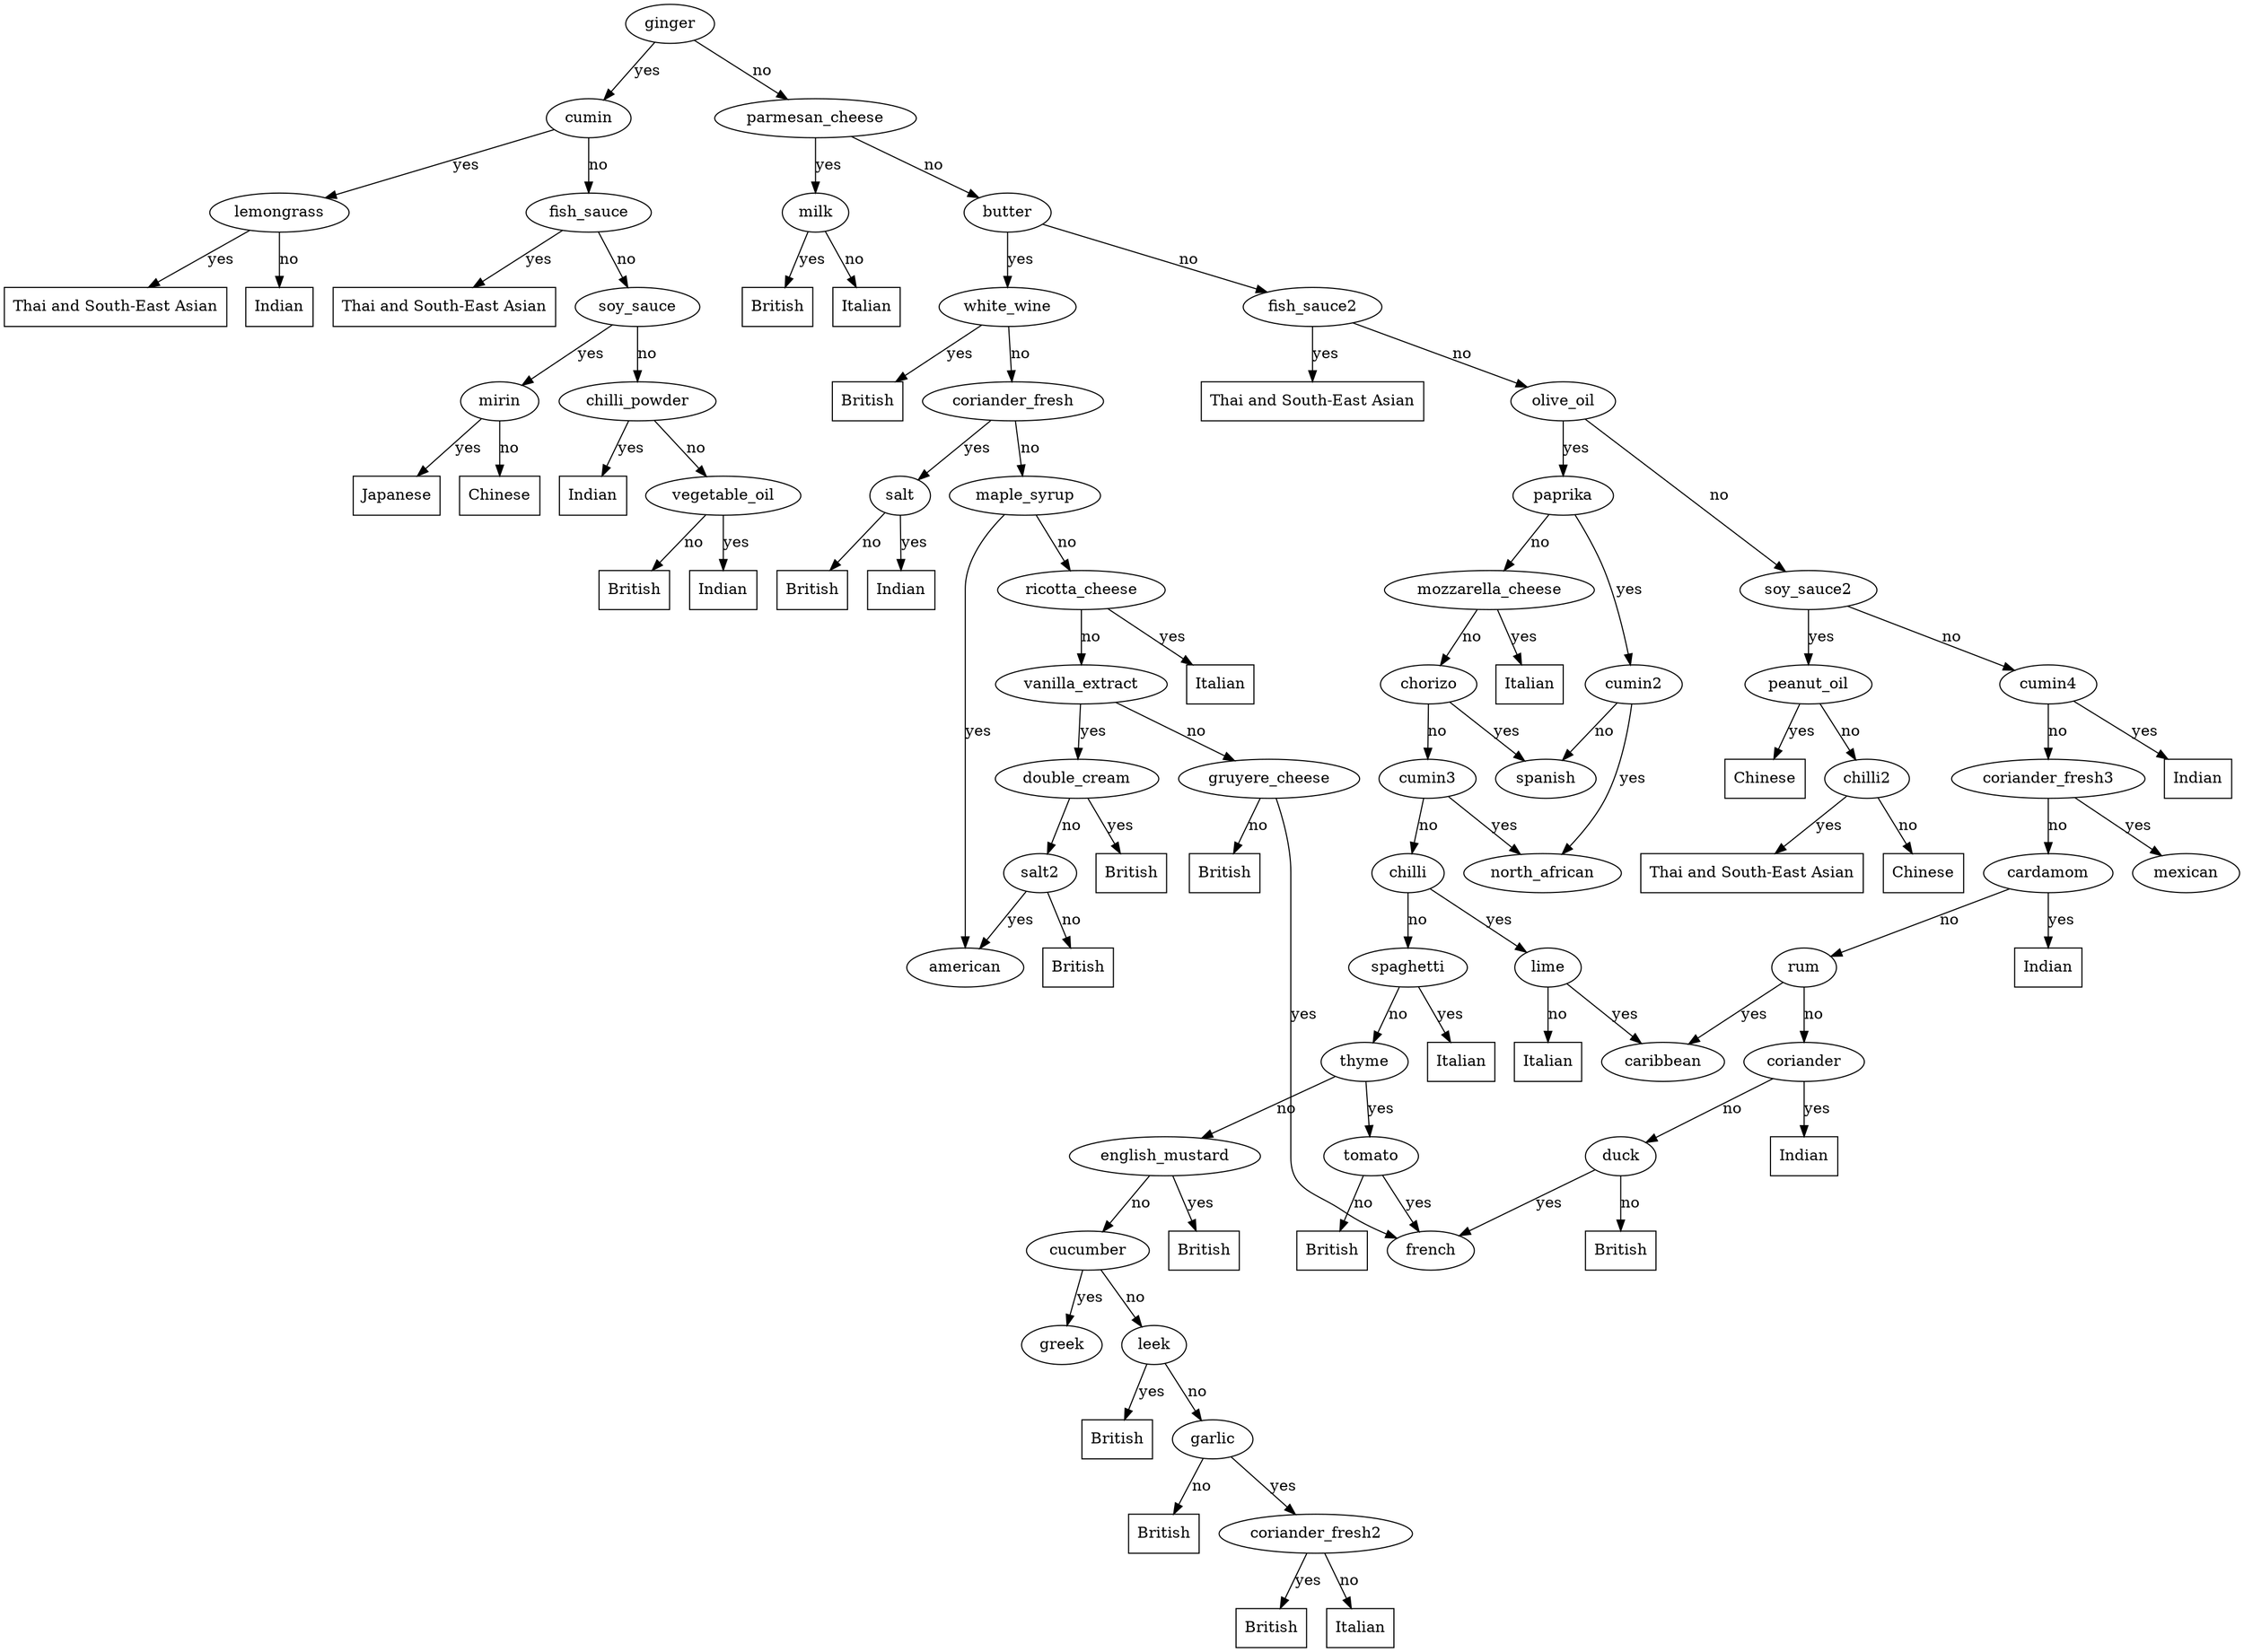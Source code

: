 digraph tree {

thai_and_south_east_asian01 [label="Thai and South-East Asian",shape=rectangle]
thai_and_south_east_asian02 [label="Thai and South-East Asian",shape=rectangle]
thai_and_south_east_asian03 [label="Thai and South-East Asian",shape=rectangle]
thai_and_south_east_asian04 [label="Thai and South-East Asian",shape=rectangle]

indian01 [label="Indian",shape=rectangle]
indian02 [label="Indian",shape=rectangle]
indian03 [label="Indian",shape=rectangle]
indian04 [label="Indian",shape=rectangle]
indian05 [label="Indian",shape=rectangle]
indian06 [label="Indian",shape=rectangle]
indian07 [label="Indian",shape=rectangle]

japanese [label=Japanese,shape=rectangle]

chinese01 [label=Chinese,shape=rectangle]
chinese02 [label=Chinese,shape=rectangle]
chinese03 [label=Chinese,shape=rectangle]

british01 [label=British,shape=rectangle]
british02 [label=British,shape=rectangle]
british03 [label=British,shape=rectangle]
british04 [label=British,shape=rectangle]
british05 [label=British,shape=rectangle]
british06 [label=British,shape=rectangle]
british07 [label=British,shape=rectangle]
british08 [label=British,shape=rectangle]
british09 [label=British,shape=rectangle]
british10 [label=British,shape=rectangle]
british11 [label=British,shape=rectangle]
british12 [label=British,shape=rectangle]
british13 [label=British,shape=rectangle]

italian01 [label=Italian,shape=rectangle]
italian02 [label=Italian,shape=rectangle]
italian03 [label=Italian,shape=rectangle]
italian04 [label=Italian,shape=rectangle]
italian05 [label=Italian,shape=rectangle]
italian06 [label=Italian,shape=rectangle]

ginger -> cumin [label=yes]
  cumin -> lemongrass [label=yes]
    lemongrass -> thai_and_south_east_asian01 [label=yes]
    lemongrass -> indian01 [label=no]
  cumin -> fish_sauce [label=no]
    fish_sauce -> thai_and_south_east_asian02 [label=yes]
    fish_sauce -> soy_sauce [label=no]
      soy_sauce -> mirin [label=yes]
        mirin -> japanese [label=yes]
        mirin -> chinese01 [label=no]
      soy_sauce -> chilli_powder [label=no]
        chilli_powder -> indian02 [label=yes]
        chilli_powder -> vegetable_oil [label=no]
          vegetable_oil -> indian03 [label=yes]
          vegetable_oil -> british01 [label=no]
ginger -> parmesan_cheese [label=no]
  parmesan_cheese -> milk [label=yes]
    milk -> british02 [label=yes]
    milk -> italian01 [label=no]
  parmesan_cheese -> butter [label=no]
    butter -> white_wine [label=yes]
      white_wine -> british03 [label=yes]
      white_wine -> coriander_fresh [label=no]
        coriander_fresh -> salt [label=yes]
          salt -> indian04 [label=yes]
          salt -> british04 [label=no]
        coriander_fresh -> maple_syrup [label=no]
          maple_syrup -> american [label=yes]
          maple_syrup -> ricotta_cheese [label=no]
            ricotta_cheese -> italian02 [label=yes]
            ricotta_cheese -> vanilla_extract [label=no]
              vanilla_extract -> double_cream [label=yes]
                double_cream -> british05 [label=yes]
                double_cream -> salt2 [label=no]
                  salt2 -> american [label=yes]
                  salt2 -> british06 [label=no]
              vanilla_extract -> gruyere_cheese [label=no]
                gruyere_cheese -> french [label=yes]
                gruyere_cheese -> british07 [label=no]
    butter -> fish_sauce2 [label=no]
      fish_sauce2 -> thai_and_south_east_asian03 [label=yes]
      fish_sauce2 -> olive_oil [label=no]
        olive_oil -> paprika [label=yes]
          paprika -> cumin2 [label=yes]
            cumin2 -> north_african [label=yes]
            cumin2 -> spanish [label=no]
          paprika -> mozzarella_cheese [label=no]
            mozzarella_cheese -> italian03 [label=yes]
            mozzarella_cheese -> chorizo [label=no]
              chorizo -> spanish [label=yes]
              chorizo -> cumin3 [label=no]
                cumin3 -> north_african [label=yes]
                cumin3 -> chilli [label=no]
                  chilli -> lime [label=yes]
                    lime -> caribbean [label=yes]
                    lime -> italian04 [label=no]
                  chilli -> spaghetti [label=no]
                    spaghetti -> italian05 [label=yes]
                    spaghetti -> thyme [label=no]
                      thyme -> tomato [label=yes]
                        tomato -> french [label=yes]
                        tomato -> british08 [label=no]
                      thyme -> english_mustard [label=no]
                        english_mustard -> british09 [label=yes]
                        english_mustard -> cucumber [label=no]
                          cucumber -> greek [label=yes]
                          cucumber -> leek [label=no]
                            leek -> british10 [label=yes]
                            leek -> garlic [label=no]
                              garlic -> coriander_fresh2 [label=yes]
                                coriander_fresh2 -> british11 [label=yes]
                                coriander_fresh2 -> italian06 [label=no]
                              garlic -> british12 [label=no]
        olive_oil -> soy_sauce2 [label=no]
          soy_sauce2 -> peanut_oil [label=yes]
            peanut_oil -> chinese02 [label=yes]
            peanut_oil -> chilli2 [label=no]
              chilli2 -> thai_and_south_east_asian04 [label=yes]
              chilli2 -> chinese03 [label=no]
          soy_sauce2 -> cumin4 [label=no]
            cumin4 -> indian05 [label=yes]
            cumin4 -> coriander_fresh3 [label=no]
              coriander_fresh3 -> mexican [label=yes]
              coriander_fresh3 -> cardamom [label=no]
                cardamom -> indian06[label=yes]
                cardamom -> rum [label=no]
                  rum -> caribbean [label=yes]
                  rum -> coriander [label=no]
                    coriander -> indian07 [label=yes]
                    coriander -> duck [label=no]
                      duck -> french [label=yes]
                      duck -> british13 [label=no]
}

